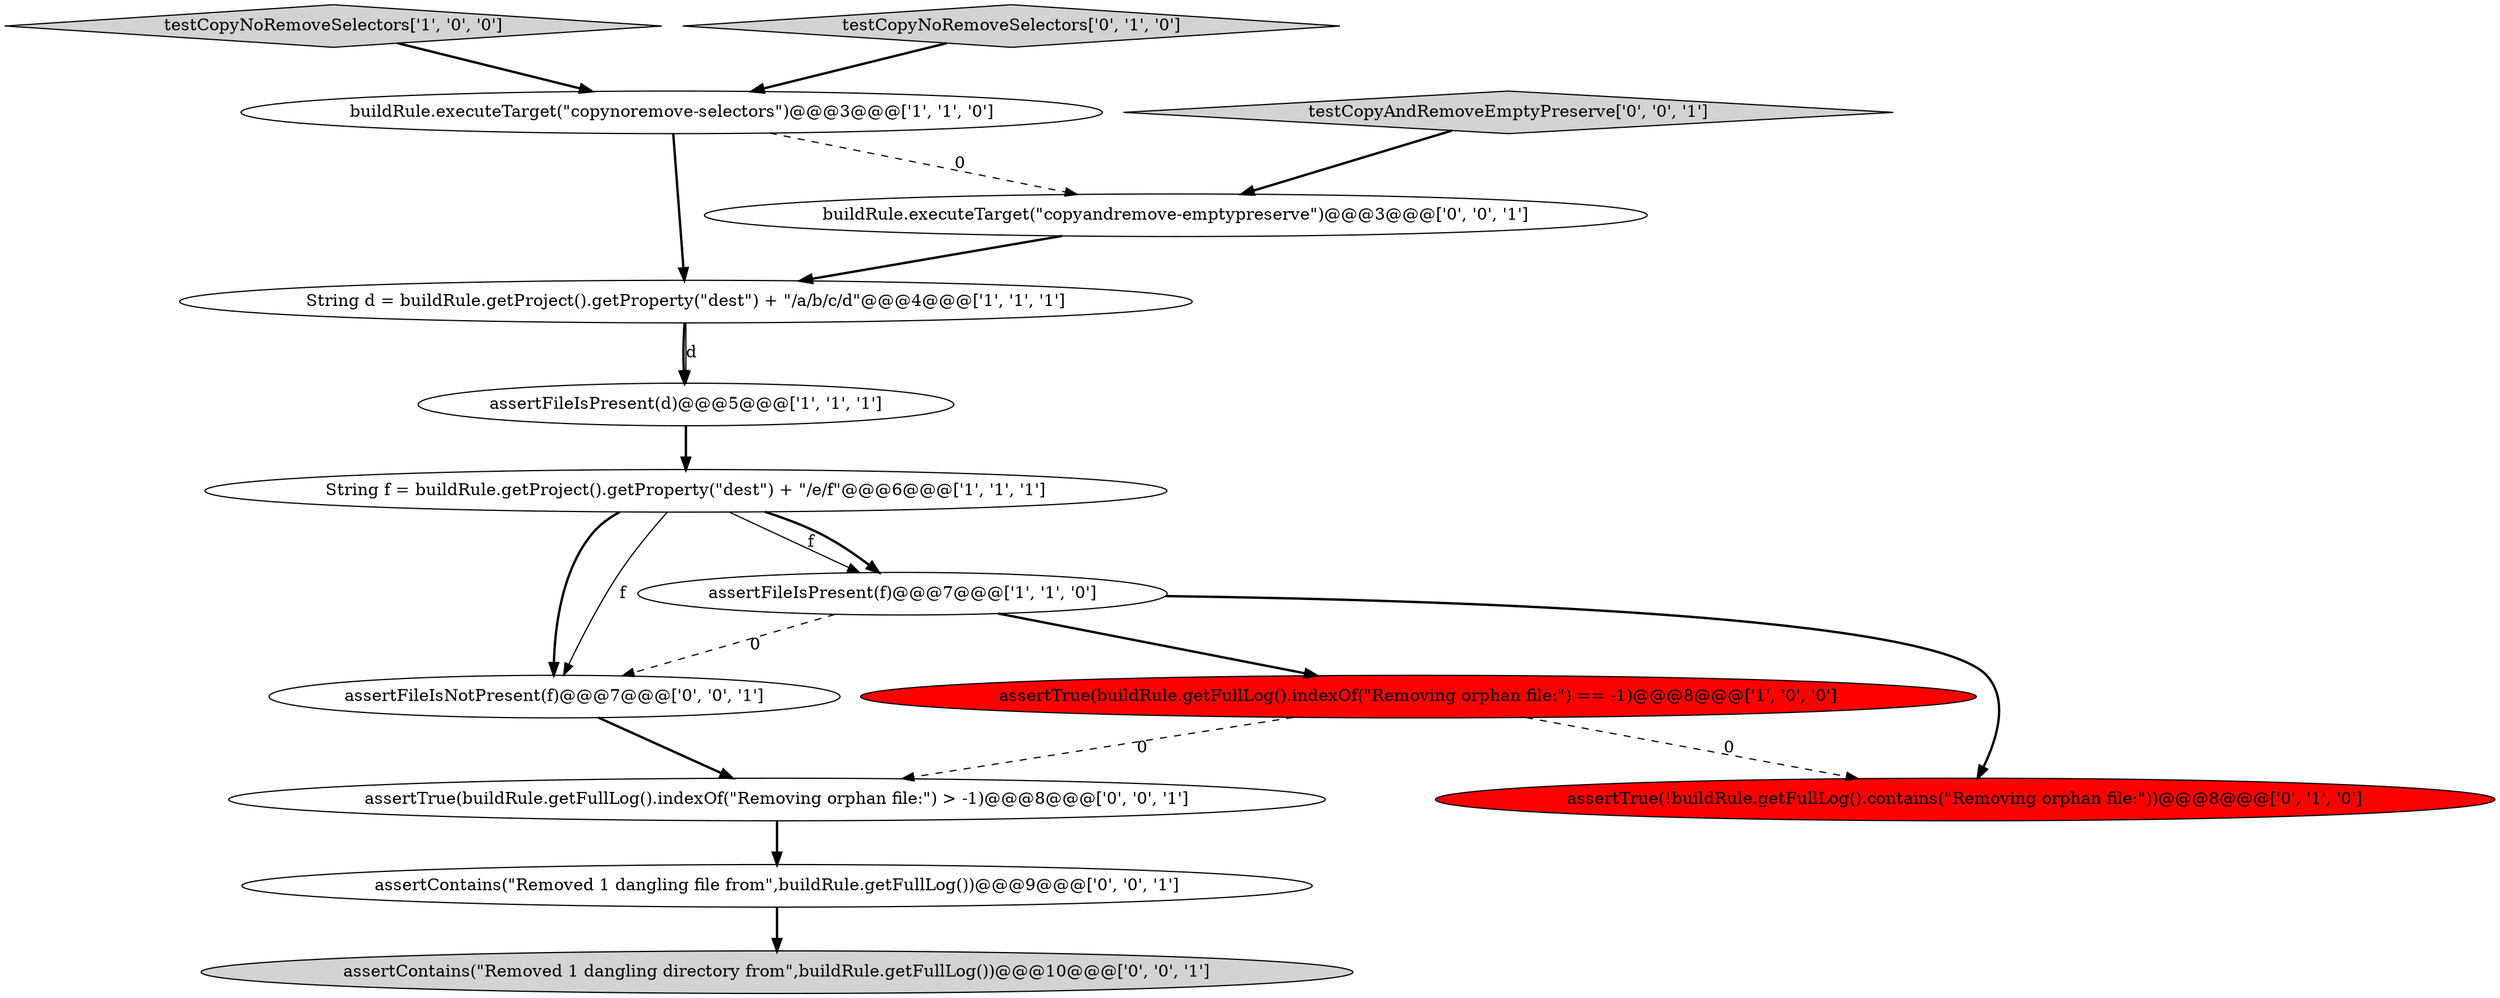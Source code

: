 digraph {
14 [style = filled, label = "assertFileIsNotPresent(f)@@@7@@@['0', '0', '1']", fillcolor = white, shape = ellipse image = "AAA0AAABBB3BBB"];
12 [style = filled, label = "buildRule.executeTarget(\"copyandremove-emptypreserve\")@@@3@@@['0', '0', '1']", fillcolor = white, shape = ellipse image = "AAA0AAABBB3BBB"];
3 [style = filled, label = "assertTrue(buildRule.getFullLog().indexOf(\"Removing orphan file:\") == -1)@@@8@@@['1', '0', '0']", fillcolor = red, shape = ellipse image = "AAA1AAABBB1BBB"];
8 [style = filled, label = "assertTrue(!buildRule.getFullLog().contains(\"Removing orphan file:\"))@@@8@@@['0', '1', '0']", fillcolor = red, shape = ellipse image = "AAA1AAABBB2BBB"];
10 [style = filled, label = "assertContains(\"Removed 1 dangling directory from\",buildRule.getFullLog())@@@10@@@['0', '0', '1']", fillcolor = lightgray, shape = ellipse image = "AAA0AAABBB3BBB"];
5 [style = filled, label = "testCopyNoRemoveSelectors['1', '0', '0']", fillcolor = lightgray, shape = diamond image = "AAA0AAABBB1BBB"];
0 [style = filled, label = "String d = buildRule.getProject().getProperty(\"dest\") + \"/a/b/c/d\"@@@4@@@['1', '1', '1']", fillcolor = white, shape = ellipse image = "AAA0AAABBB1BBB"];
4 [style = filled, label = "String f = buildRule.getProject().getProperty(\"dest\") + \"/e/f\"@@@6@@@['1', '1', '1']", fillcolor = white, shape = ellipse image = "AAA0AAABBB1BBB"];
2 [style = filled, label = "assertFileIsPresent(f)@@@7@@@['1', '1', '0']", fillcolor = white, shape = ellipse image = "AAA0AAABBB1BBB"];
6 [style = filled, label = "buildRule.executeTarget(\"copynoremove-selectors\")@@@3@@@['1', '1', '0']", fillcolor = white, shape = ellipse image = "AAA0AAABBB1BBB"];
9 [style = filled, label = "assertTrue(buildRule.getFullLog().indexOf(\"Removing orphan file:\") > -1)@@@8@@@['0', '0', '1']", fillcolor = white, shape = ellipse image = "AAA0AAABBB3BBB"];
11 [style = filled, label = "testCopyAndRemoveEmptyPreserve['0', '0', '1']", fillcolor = lightgray, shape = diamond image = "AAA0AAABBB3BBB"];
13 [style = filled, label = "assertContains(\"Removed 1 dangling file from\",buildRule.getFullLog())@@@9@@@['0', '0', '1']", fillcolor = white, shape = ellipse image = "AAA0AAABBB3BBB"];
1 [style = filled, label = "assertFileIsPresent(d)@@@5@@@['1', '1', '1']", fillcolor = white, shape = ellipse image = "AAA0AAABBB1BBB"];
7 [style = filled, label = "testCopyNoRemoveSelectors['0', '1', '0']", fillcolor = lightgray, shape = diamond image = "AAA0AAABBB2BBB"];
13->10 [style = bold, label=""];
1->4 [style = bold, label=""];
4->14 [style = bold, label=""];
4->14 [style = solid, label="f"];
4->2 [style = solid, label="f"];
2->3 [style = bold, label=""];
11->12 [style = bold, label=""];
6->0 [style = bold, label=""];
4->2 [style = bold, label=""];
12->0 [style = bold, label=""];
6->12 [style = dashed, label="0"];
5->6 [style = bold, label=""];
2->14 [style = dashed, label="0"];
3->9 [style = dashed, label="0"];
0->1 [style = bold, label=""];
7->6 [style = bold, label=""];
3->8 [style = dashed, label="0"];
14->9 [style = bold, label=""];
0->1 [style = solid, label="d"];
2->8 [style = bold, label=""];
9->13 [style = bold, label=""];
}

